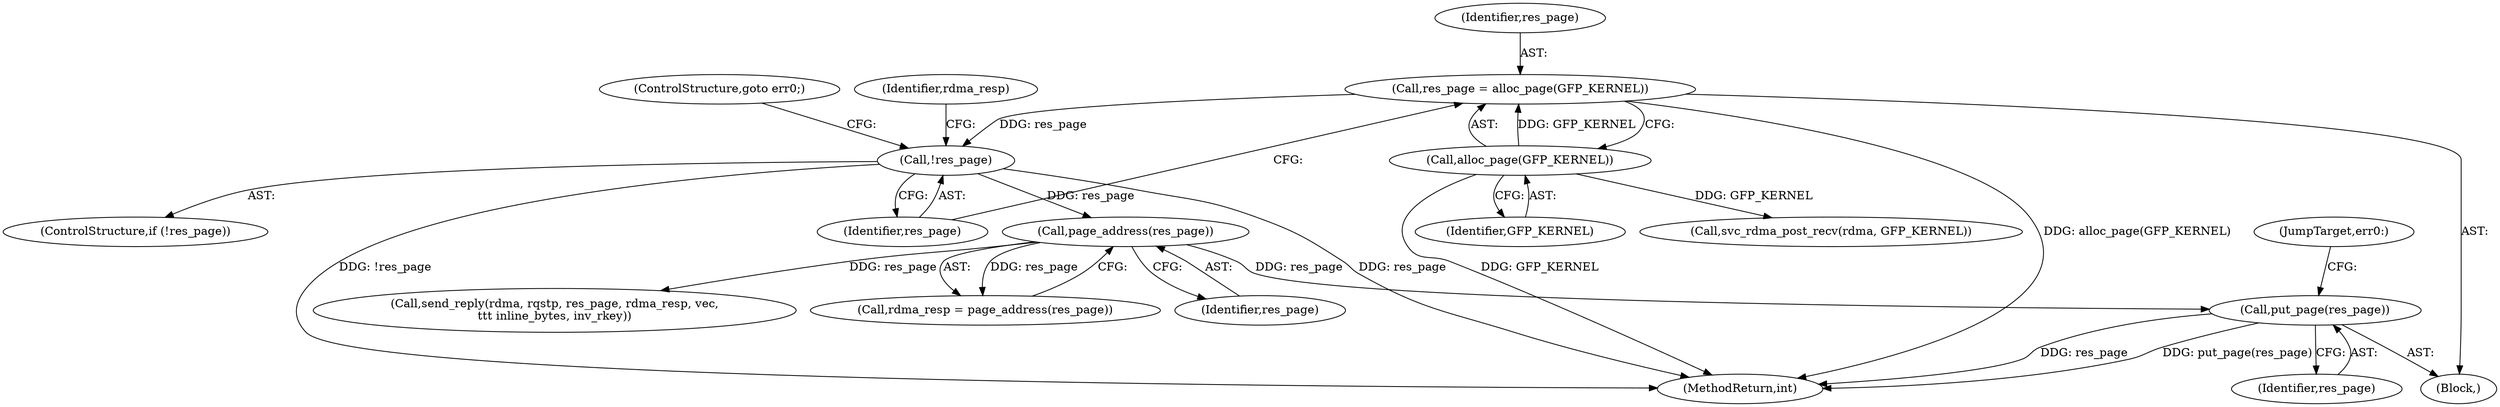 digraph "0_linux_c70422f760c120480fee4de6c38804c72aa26bc1_40@pointer" {
"1000320" [label="(Call,put_page(res_page))"];
"1000196" [label="(Call,page_address(res_page))"];
"1000191" [label="(Call,!res_page)"];
"1000186" [label="(Call,res_page = alloc_page(GFP_KERNEL))"];
"1000188" [label="(Call,alloc_page(GFP_KERNEL))"];
"1000109" [label="(Block,)"];
"1000322" [label="(JumpTarget,err0:)"];
"1000191" [label="(Call,!res_page)"];
"1000196" [label="(Call,page_address(res_page))"];
"1000321" [label="(Identifier,res_page)"];
"1000194" [label="(Call,rdma_resp = page_address(res_page))"];
"1000193" [label="(ControlStructure,goto err0;)"];
"1000186" [label="(Call,res_page = alloc_page(GFP_KERNEL))"];
"1000187" [label="(Identifier,res_page)"];
"1000190" [label="(ControlStructure,if (!res_page))"];
"1000290" [label="(Call,svc_rdma_post_recv(rdma, GFP_KERNEL))"];
"1000197" [label="(Identifier,res_page)"];
"1000188" [label="(Call,alloc_page(GFP_KERNEL))"];
"1000189" [label="(Identifier,GFP_KERNEL)"];
"1000320" [label="(Call,put_page(res_page))"];
"1000298" [label="(Call,send_reply(rdma, rqstp, res_page, rdma_resp, vec,\n\t\t\t inline_bytes, inv_rkey))"];
"1000192" [label="(Identifier,res_page)"];
"1000195" [label="(Identifier,rdma_resp)"];
"1000340" [label="(MethodReturn,int)"];
"1000320" -> "1000109"  [label="AST: "];
"1000320" -> "1000321"  [label="CFG: "];
"1000321" -> "1000320"  [label="AST: "];
"1000322" -> "1000320"  [label="CFG: "];
"1000320" -> "1000340"  [label="DDG: res_page"];
"1000320" -> "1000340"  [label="DDG: put_page(res_page)"];
"1000196" -> "1000320"  [label="DDG: res_page"];
"1000196" -> "1000194"  [label="AST: "];
"1000196" -> "1000197"  [label="CFG: "];
"1000197" -> "1000196"  [label="AST: "];
"1000194" -> "1000196"  [label="CFG: "];
"1000196" -> "1000194"  [label="DDG: res_page"];
"1000191" -> "1000196"  [label="DDG: res_page"];
"1000196" -> "1000298"  [label="DDG: res_page"];
"1000191" -> "1000190"  [label="AST: "];
"1000191" -> "1000192"  [label="CFG: "];
"1000192" -> "1000191"  [label="AST: "];
"1000193" -> "1000191"  [label="CFG: "];
"1000195" -> "1000191"  [label="CFG: "];
"1000191" -> "1000340"  [label="DDG: !res_page"];
"1000191" -> "1000340"  [label="DDG: res_page"];
"1000186" -> "1000191"  [label="DDG: res_page"];
"1000186" -> "1000109"  [label="AST: "];
"1000186" -> "1000188"  [label="CFG: "];
"1000187" -> "1000186"  [label="AST: "];
"1000188" -> "1000186"  [label="AST: "];
"1000192" -> "1000186"  [label="CFG: "];
"1000186" -> "1000340"  [label="DDG: alloc_page(GFP_KERNEL)"];
"1000188" -> "1000186"  [label="DDG: GFP_KERNEL"];
"1000188" -> "1000189"  [label="CFG: "];
"1000189" -> "1000188"  [label="AST: "];
"1000188" -> "1000340"  [label="DDG: GFP_KERNEL"];
"1000188" -> "1000290"  [label="DDG: GFP_KERNEL"];
}

